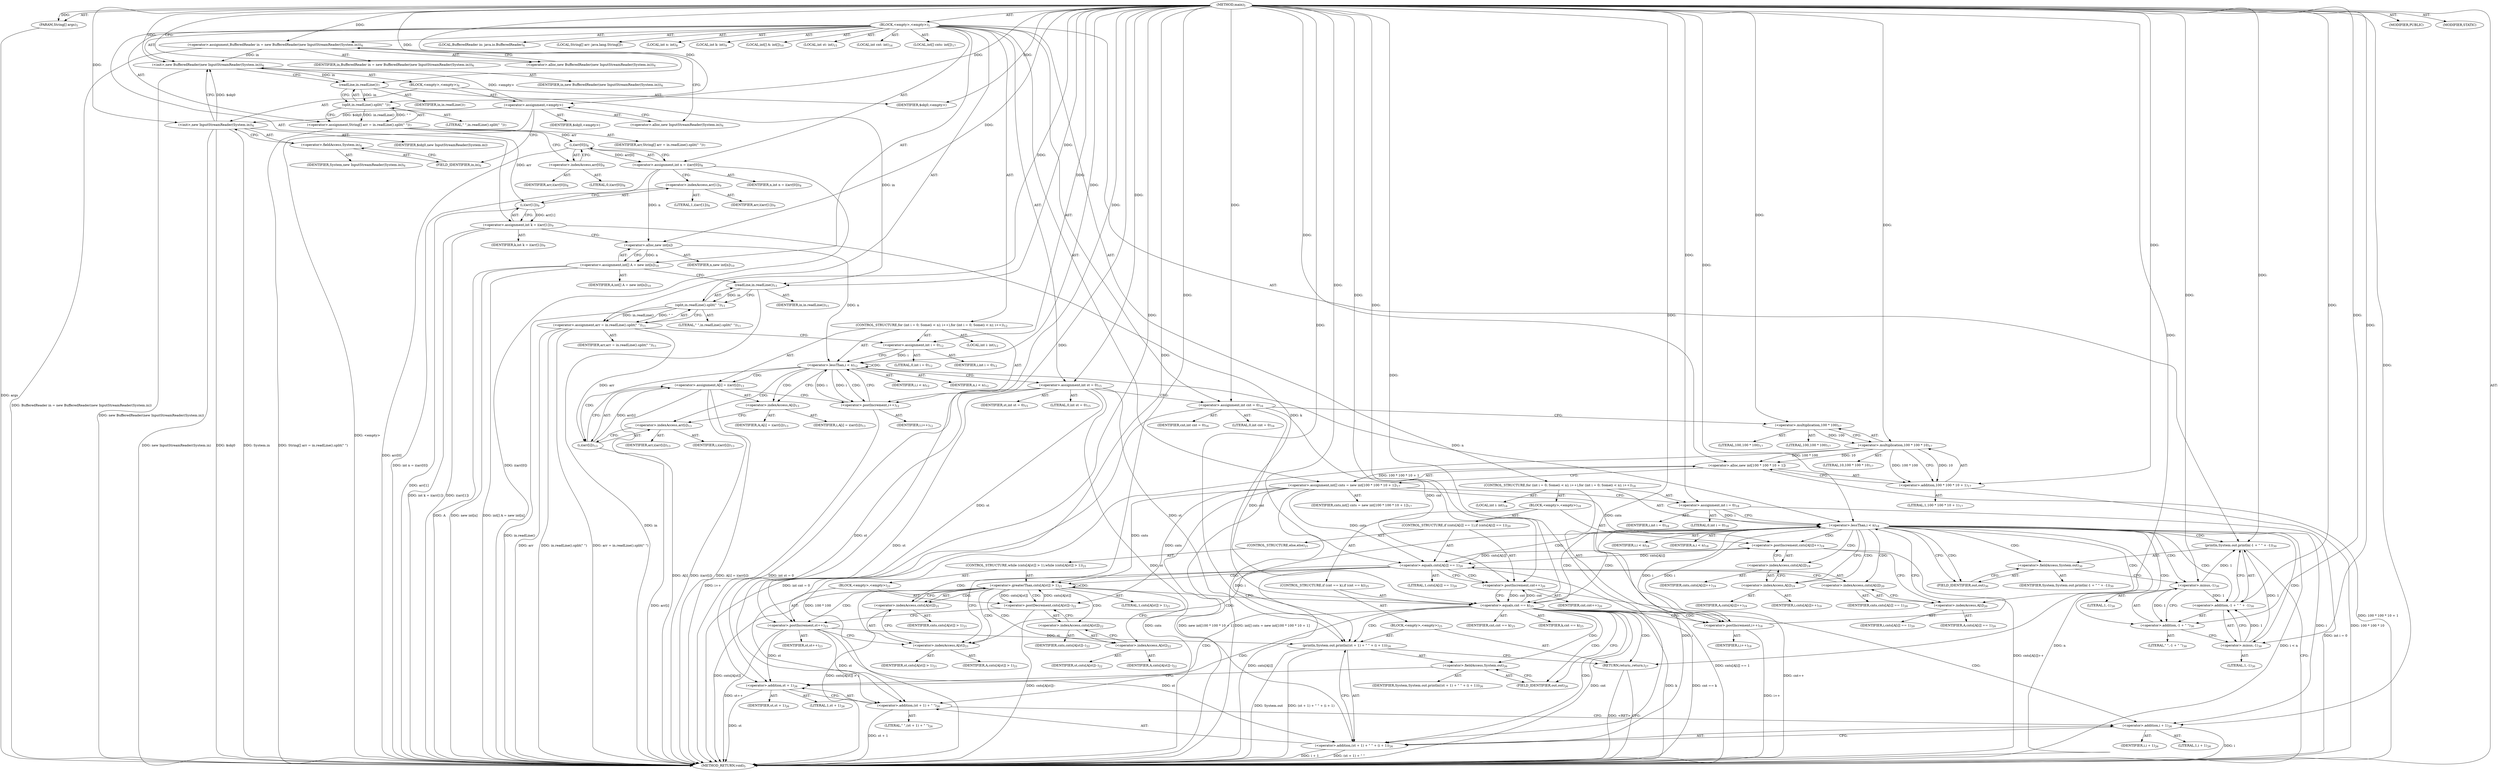 digraph "main" {  
"28" [label = <(METHOD,main)<SUB>5</SUB>> ]
"29" [label = <(PARAM,String[] args)<SUB>5</SUB>> ]
"30" [label = <(BLOCK,&lt;empty&gt;,&lt;empty&gt;)<SUB>5</SUB>> ]
"4" [label = <(LOCAL,BufferedReader in: java.io.BufferedReader)<SUB>6</SUB>> ]
"31" [label = <(&lt;operator&gt;.assignment,BufferedReader in = new BufferedReader(new InputStreamReader(System.in)))<SUB>6</SUB>> ]
"32" [label = <(IDENTIFIER,in,BufferedReader in = new BufferedReader(new InputStreamReader(System.in)))<SUB>6</SUB>> ]
"33" [label = <(&lt;operator&gt;.alloc,new BufferedReader(new InputStreamReader(System.in)))<SUB>6</SUB>> ]
"34" [label = <(&lt;init&gt;,new BufferedReader(new InputStreamReader(System.in)))<SUB>6</SUB>> ]
"3" [label = <(IDENTIFIER,in,new BufferedReader(new InputStreamReader(System.in)))<SUB>6</SUB>> ]
"35" [label = <(BLOCK,&lt;empty&gt;,&lt;empty&gt;)<SUB>6</SUB>> ]
"36" [label = <(&lt;operator&gt;.assignment,&lt;empty&gt;)> ]
"37" [label = <(IDENTIFIER,$obj0,&lt;empty&gt;)> ]
"38" [label = <(&lt;operator&gt;.alloc,new InputStreamReader(System.in))<SUB>6</SUB>> ]
"39" [label = <(&lt;init&gt;,new InputStreamReader(System.in))<SUB>6</SUB>> ]
"40" [label = <(IDENTIFIER,$obj0,new InputStreamReader(System.in))> ]
"41" [label = <(&lt;operator&gt;.fieldAccess,System.in)<SUB>6</SUB>> ]
"42" [label = <(IDENTIFIER,System,new InputStreamReader(System.in))<SUB>6</SUB>> ]
"43" [label = <(FIELD_IDENTIFIER,in,in)<SUB>6</SUB>> ]
"44" [label = <(IDENTIFIER,$obj0,&lt;empty&gt;)> ]
"45" [label = <(LOCAL,String[] arr: java.lang.String[])<SUB>7</SUB>> ]
"46" [label = <(&lt;operator&gt;.assignment,String[] arr = in.readLine().split(&quot; &quot;))<SUB>7</SUB>> ]
"47" [label = <(IDENTIFIER,arr,String[] arr = in.readLine().split(&quot; &quot;))<SUB>7</SUB>> ]
"48" [label = <(split,in.readLine().split(&quot; &quot;))<SUB>7</SUB>> ]
"49" [label = <(readLine,in.readLine())<SUB>7</SUB>> ]
"50" [label = <(IDENTIFIER,in,in.readLine())<SUB>7</SUB>> ]
"51" [label = <(LITERAL,&quot; &quot;,in.readLine().split(&quot; &quot;))<SUB>7</SUB>> ]
"52" [label = <(LOCAL,int n: int)<SUB>8</SUB>> ]
"53" [label = <(&lt;operator&gt;.assignment,int n = i(arr[0]))<SUB>8</SUB>> ]
"54" [label = <(IDENTIFIER,n,int n = i(arr[0]))<SUB>8</SUB>> ]
"55" [label = <(i,i(arr[0]))<SUB>8</SUB>> ]
"56" [label = <(&lt;operator&gt;.indexAccess,arr[0])<SUB>8</SUB>> ]
"57" [label = <(IDENTIFIER,arr,i(arr[0]))<SUB>8</SUB>> ]
"58" [label = <(LITERAL,0,i(arr[0]))<SUB>8</SUB>> ]
"59" [label = <(LOCAL,int k: int)<SUB>9</SUB>> ]
"60" [label = <(&lt;operator&gt;.assignment,int k = i(arr[1]))<SUB>9</SUB>> ]
"61" [label = <(IDENTIFIER,k,int k = i(arr[1]))<SUB>9</SUB>> ]
"62" [label = <(i,i(arr[1]))<SUB>9</SUB>> ]
"63" [label = <(&lt;operator&gt;.indexAccess,arr[1])<SUB>9</SUB>> ]
"64" [label = <(IDENTIFIER,arr,i(arr[1]))<SUB>9</SUB>> ]
"65" [label = <(LITERAL,1,i(arr[1]))<SUB>9</SUB>> ]
"66" [label = <(LOCAL,int[] A: int[])<SUB>10</SUB>> ]
"67" [label = <(&lt;operator&gt;.assignment,int[] A = new int[n])<SUB>10</SUB>> ]
"68" [label = <(IDENTIFIER,A,int[] A = new int[n])<SUB>10</SUB>> ]
"69" [label = <(&lt;operator&gt;.alloc,new int[n])> ]
"70" [label = <(IDENTIFIER,n,new int[n])<SUB>10</SUB>> ]
"71" [label = <(&lt;operator&gt;.assignment,arr = in.readLine().split(&quot; &quot;))<SUB>11</SUB>> ]
"72" [label = <(IDENTIFIER,arr,arr = in.readLine().split(&quot; &quot;))<SUB>11</SUB>> ]
"73" [label = <(split,in.readLine().split(&quot; &quot;))<SUB>11</SUB>> ]
"74" [label = <(readLine,in.readLine())<SUB>11</SUB>> ]
"75" [label = <(IDENTIFIER,in,in.readLine())<SUB>11</SUB>> ]
"76" [label = <(LITERAL,&quot; &quot;,in.readLine().split(&quot; &quot;))<SUB>11</SUB>> ]
"77" [label = <(CONTROL_STRUCTURE,for (int i = 0; Some(i &lt; n); i++),for (int i = 0; Some(i &lt; n); i++))<SUB>12</SUB>> ]
"78" [label = <(LOCAL,int i: int)<SUB>12</SUB>> ]
"79" [label = <(&lt;operator&gt;.assignment,int i = 0)<SUB>12</SUB>> ]
"80" [label = <(IDENTIFIER,i,int i = 0)<SUB>12</SUB>> ]
"81" [label = <(LITERAL,0,int i = 0)<SUB>12</SUB>> ]
"82" [label = <(&lt;operator&gt;.lessThan,i &lt; n)<SUB>12</SUB>> ]
"83" [label = <(IDENTIFIER,i,i &lt; n)<SUB>12</SUB>> ]
"84" [label = <(IDENTIFIER,n,i &lt; n)<SUB>12</SUB>> ]
"85" [label = <(&lt;operator&gt;.postIncrement,i++)<SUB>12</SUB>> ]
"86" [label = <(IDENTIFIER,i,i++)<SUB>12</SUB>> ]
"87" [label = <(&lt;operator&gt;.assignment,A[i] = i(arr[i]))<SUB>13</SUB>> ]
"88" [label = <(&lt;operator&gt;.indexAccess,A[i])<SUB>13</SUB>> ]
"89" [label = <(IDENTIFIER,A,A[i] = i(arr[i]))<SUB>13</SUB>> ]
"90" [label = <(IDENTIFIER,i,A[i] = i(arr[i]))<SUB>13</SUB>> ]
"91" [label = <(i,i(arr[i]))<SUB>13</SUB>> ]
"92" [label = <(&lt;operator&gt;.indexAccess,arr[i])<SUB>13</SUB>> ]
"93" [label = <(IDENTIFIER,arr,i(arr[i]))<SUB>13</SUB>> ]
"94" [label = <(IDENTIFIER,i,i(arr[i]))<SUB>13</SUB>> ]
"95" [label = <(LOCAL,int st: int)<SUB>15</SUB>> ]
"96" [label = <(&lt;operator&gt;.assignment,int st = 0)<SUB>15</SUB>> ]
"97" [label = <(IDENTIFIER,st,int st = 0)<SUB>15</SUB>> ]
"98" [label = <(LITERAL,0,int st = 0)<SUB>15</SUB>> ]
"99" [label = <(LOCAL,int cnt: int)<SUB>16</SUB>> ]
"100" [label = <(&lt;operator&gt;.assignment,int cnt = 0)<SUB>16</SUB>> ]
"101" [label = <(IDENTIFIER,cnt,int cnt = 0)<SUB>16</SUB>> ]
"102" [label = <(LITERAL,0,int cnt = 0)<SUB>16</SUB>> ]
"103" [label = <(LOCAL,int[] cnts: int[])<SUB>17</SUB>> ]
"104" [label = <(&lt;operator&gt;.assignment,int[] cnts = new int[100 * 100 * 10 + 1])<SUB>17</SUB>> ]
"105" [label = <(IDENTIFIER,cnts,int[] cnts = new int[100 * 100 * 10 + 1])<SUB>17</SUB>> ]
"106" [label = <(&lt;operator&gt;.alloc,new int[100 * 100 * 10 + 1])> ]
"107" [label = <(&lt;operator&gt;.addition,100 * 100 * 10 + 1)<SUB>17</SUB>> ]
"108" [label = <(&lt;operator&gt;.multiplication,100 * 100 * 10)<SUB>17</SUB>> ]
"109" [label = <(&lt;operator&gt;.multiplication,100 * 100)<SUB>17</SUB>> ]
"110" [label = <(LITERAL,100,100 * 100)<SUB>17</SUB>> ]
"111" [label = <(LITERAL,100,100 * 100)<SUB>17</SUB>> ]
"112" [label = <(LITERAL,10,100 * 100 * 10)<SUB>17</SUB>> ]
"113" [label = <(LITERAL,1,100 * 100 * 10 + 1)<SUB>17</SUB>> ]
"114" [label = <(CONTROL_STRUCTURE,for (int i = 0; Some(i &lt; n); i++),for (int i = 0; Some(i &lt; n); i++))<SUB>18</SUB>> ]
"115" [label = <(LOCAL,int i: int)<SUB>18</SUB>> ]
"116" [label = <(&lt;operator&gt;.assignment,int i = 0)<SUB>18</SUB>> ]
"117" [label = <(IDENTIFIER,i,int i = 0)<SUB>18</SUB>> ]
"118" [label = <(LITERAL,0,int i = 0)<SUB>18</SUB>> ]
"119" [label = <(&lt;operator&gt;.lessThan,i &lt; n)<SUB>18</SUB>> ]
"120" [label = <(IDENTIFIER,i,i &lt; n)<SUB>18</SUB>> ]
"121" [label = <(IDENTIFIER,n,i &lt; n)<SUB>18</SUB>> ]
"122" [label = <(&lt;operator&gt;.postIncrement,i++)<SUB>18</SUB>> ]
"123" [label = <(IDENTIFIER,i,i++)<SUB>18</SUB>> ]
"124" [label = <(BLOCK,&lt;empty&gt;,&lt;empty&gt;)<SUB>18</SUB>> ]
"125" [label = <(&lt;operator&gt;.postIncrement,cnts[A[i]]++)<SUB>19</SUB>> ]
"126" [label = <(&lt;operator&gt;.indexAccess,cnts[A[i]])<SUB>19</SUB>> ]
"127" [label = <(IDENTIFIER,cnts,cnts[A[i]]++)<SUB>19</SUB>> ]
"128" [label = <(&lt;operator&gt;.indexAccess,A[i])<SUB>19</SUB>> ]
"129" [label = <(IDENTIFIER,A,cnts[A[i]]++)<SUB>19</SUB>> ]
"130" [label = <(IDENTIFIER,i,cnts[A[i]]++)<SUB>19</SUB>> ]
"131" [label = <(CONTROL_STRUCTURE,if (cnts[A[i]] == 1),if (cnts[A[i]] == 1))<SUB>20</SUB>> ]
"132" [label = <(&lt;operator&gt;.equals,cnts[A[i]] == 1)<SUB>20</SUB>> ]
"133" [label = <(&lt;operator&gt;.indexAccess,cnts[A[i]])<SUB>20</SUB>> ]
"134" [label = <(IDENTIFIER,cnts,cnts[A[i]] == 1)<SUB>20</SUB>> ]
"135" [label = <(&lt;operator&gt;.indexAccess,A[i])<SUB>20</SUB>> ]
"136" [label = <(IDENTIFIER,A,cnts[A[i]] == 1)<SUB>20</SUB>> ]
"137" [label = <(IDENTIFIER,i,cnts[A[i]] == 1)<SUB>20</SUB>> ]
"138" [label = <(LITERAL,1,cnts[A[i]] == 1)<SUB>20</SUB>> ]
"139" [label = <(&lt;operator&gt;.postIncrement,cnt++)<SUB>20</SUB>> ]
"140" [label = <(IDENTIFIER,cnt,cnt++)<SUB>20</SUB>> ]
"141" [label = <(CONTROL_STRUCTURE,else,else)<SUB>21</SUB>> ]
"142" [label = <(CONTROL_STRUCTURE,while (cnts[A[st]] &gt; 1),while (cnts[A[st]] &gt; 1))<SUB>21</SUB>> ]
"143" [label = <(&lt;operator&gt;.greaterThan,cnts[A[st]] &gt; 1)<SUB>21</SUB>> ]
"144" [label = <(&lt;operator&gt;.indexAccess,cnts[A[st]])<SUB>21</SUB>> ]
"145" [label = <(IDENTIFIER,cnts,cnts[A[st]] &gt; 1)<SUB>21</SUB>> ]
"146" [label = <(&lt;operator&gt;.indexAccess,A[st])<SUB>21</SUB>> ]
"147" [label = <(IDENTIFIER,A,cnts[A[st]] &gt; 1)<SUB>21</SUB>> ]
"148" [label = <(IDENTIFIER,st,cnts[A[st]] &gt; 1)<SUB>21</SUB>> ]
"149" [label = <(LITERAL,1,cnts[A[st]] &gt; 1)<SUB>21</SUB>> ]
"150" [label = <(BLOCK,&lt;empty&gt;,&lt;empty&gt;)<SUB>21</SUB>> ]
"151" [label = <(&lt;operator&gt;.postDecrement,cnts[A[st]]--)<SUB>22</SUB>> ]
"152" [label = <(&lt;operator&gt;.indexAccess,cnts[A[st]])<SUB>22</SUB>> ]
"153" [label = <(IDENTIFIER,cnts,cnts[A[st]]--)<SUB>22</SUB>> ]
"154" [label = <(&lt;operator&gt;.indexAccess,A[st])<SUB>22</SUB>> ]
"155" [label = <(IDENTIFIER,A,cnts[A[st]]--)<SUB>22</SUB>> ]
"156" [label = <(IDENTIFIER,st,cnts[A[st]]--)<SUB>22</SUB>> ]
"157" [label = <(&lt;operator&gt;.postIncrement,st++)<SUB>23</SUB>> ]
"158" [label = <(IDENTIFIER,st,st++)<SUB>23</SUB>> ]
"159" [label = <(CONTROL_STRUCTURE,if (cnt == k),if (cnt == k))<SUB>25</SUB>> ]
"160" [label = <(&lt;operator&gt;.equals,cnt == k)<SUB>25</SUB>> ]
"161" [label = <(IDENTIFIER,cnt,cnt == k)<SUB>25</SUB>> ]
"162" [label = <(IDENTIFIER,k,cnt == k)<SUB>25</SUB>> ]
"163" [label = <(BLOCK,&lt;empty&gt;,&lt;empty&gt;)<SUB>25</SUB>> ]
"164" [label = <(println,System.out.println((st + 1) + &quot; &quot; + (i + 1)))<SUB>26</SUB>> ]
"165" [label = <(&lt;operator&gt;.fieldAccess,System.out)<SUB>26</SUB>> ]
"166" [label = <(IDENTIFIER,System,System.out.println((st + 1) + &quot; &quot; + (i + 1)))<SUB>26</SUB>> ]
"167" [label = <(FIELD_IDENTIFIER,out,out)<SUB>26</SUB>> ]
"168" [label = <(&lt;operator&gt;.addition,(st + 1) + &quot; &quot; + (i + 1))<SUB>26</SUB>> ]
"169" [label = <(&lt;operator&gt;.addition,(st + 1) + &quot; &quot;)<SUB>26</SUB>> ]
"170" [label = <(&lt;operator&gt;.addition,st + 1)<SUB>26</SUB>> ]
"171" [label = <(IDENTIFIER,st,st + 1)<SUB>26</SUB>> ]
"172" [label = <(LITERAL,1,st + 1)<SUB>26</SUB>> ]
"173" [label = <(LITERAL,&quot; &quot;,(st + 1) + &quot; &quot;)<SUB>26</SUB>> ]
"174" [label = <(&lt;operator&gt;.addition,i + 1)<SUB>26</SUB>> ]
"175" [label = <(IDENTIFIER,i,i + 1)<SUB>26</SUB>> ]
"176" [label = <(LITERAL,1,i + 1)<SUB>26</SUB>> ]
"177" [label = <(RETURN,return;,return;)<SUB>27</SUB>> ]
"178" [label = <(println,System.out.println(-1 + &quot; &quot; + -1))<SUB>30</SUB>> ]
"179" [label = <(&lt;operator&gt;.fieldAccess,System.out)<SUB>30</SUB>> ]
"180" [label = <(IDENTIFIER,System,System.out.println(-1 + &quot; &quot; + -1))<SUB>30</SUB>> ]
"181" [label = <(FIELD_IDENTIFIER,out,out)<SUB>30</SUB>> ]
"182" [label = <(&lt;operator&gt;.addition,-1 + &quot; &quot; + -1)<SUB>30</SUB>> ]
"183" [label = <(&lt;operator&gt;.addition,-1 + &quot; &quot;)<SUB>30</SUB>> ]
"184" [label = <(&lt;operator&gt;.minus,-1)<SUB>30</SUB>> ]
"185" [label = <(LITERAL,1,-1)<SUB>30</SUB>> ]
"186" [label = <(LITERAL,&quot; &quot;,-1 + &quot; &quot;)<SUB>30</SUB>> ]
"187" [label = <(&lt;operator&gt;.minus,-1)<SUB>30</SUB>> ]
"188" [label = <(LITERAL,1,-1)<SUB>30</SUB>> ]
"189" [label = <(MODIFIER,PUBLIC)> ]
"190" [label = <(MODIFIER,STATIC)> ]
"191" [label = <(METHOD_RETURN,void)<SUB>5</SUB>> ]
  "28" -> "29"  [ label = "AST: "] 
  "28" -> "30"  [ label = "AST: "] 
  "28" -> "189"  [ label = "AST: "] 
  "28" -> "190"  [ label = "AST: "] 
  "28" -> "191"  [ label = "AST: "] 
  "30" -> "4"  [ label = "AST: "] 
  "30" -> "31"  [ label = "AST: "] 
  "30" -> "34"  [ label = "AST: "] 
  "30" -> "45"  [ label = "AST: "] 
  "30" -> "46"  [ label = "AST: "] 
  "30" -> "52"  [ label = "AST: "] 
  "30" -> "53"  [ label = "AST: "] 
  "30" -> "59"  [ label = "AST: "] 
  "30" -> "60"  [ label = "AST: "] 
  "30" -> "66"  [ label = "AST: "] 
  "30" -> "67"  [ label = "AST: "] 
  "30" -> "71"  [ label = "AST: "] 
  "30" -> "77"  [ label = "AST: "] 
  "30" -> "95"  [ label = "AST: "] 
  "30" -> "96"  [ label = "AST: "] 
  "30" -> "99"  [ label = "AST: "] 
  "30" -> "100"  [ label = "AST: "] 
  "30" -> "103"  [ label = "AST: "] 
  "30" -> "104"  [ label = "AST: "] 
  "30" -> "114"  [ label = "AST: "] 
  "30" -> "178"  [ label = "AST: "] 
  "31" -> "32"  [ label = "AST: "] 
  "31" -> "33"  [ label = "AST: "] 
  "34" -> "3"  [ label = "AST: "] 
  "34" -> "35"  [ label = "AST: "] 
  "35" -> "36"  [ label = "AST: "] 
  "35" -> "39"  [ label = "AST: "] 
  "35" -> "44"  [ label = "AST: "] 
  "36" -> "37"  [ label = "AST: "] 
  "36" -> "38"  [ label = "AST: "] 
  "39" -> "40"  [ label = "AST: "] 
  "39" -> "41"  [ label = "AST: "] 
  "41" -> "42"  [ label = "AST: "] 
  "41" -> "43"  [ label = "AST: "] 
  "46" -> "47"  [ label = "AST: "] 
  "46" -> "48"  [ label = "AST: "] 
  "48" -> "49"  [ label = "AST: "] 
  "48" -> "51"  [ label = "AST: "] 
  "49" -> "50"  [ label = "AST: "] 
  "53" -> "54"  [ label = "AST: "] 
  "53" -> "55"  [ label = "AST: "] 
  "55" -> "56"  [ label = "AST: "] 
  "56" -> "57"  [ label = "AST: "] 
  "56" -> "58"  [ label = "AST: "] 
  "60" -> "61"  [ label = "AST: "] 
  "60" -> "62"  [ label = "AST: "] 
  "62" -> "63"  [ label = "AST: "] 
  "63" -> "64"  [ label = "AST: "] 
  "63" -> "65"  [ label = "AST: "] 
  "67" -> "68"  [ label = "AST: "] 
  "67" -> "69"  [ label = "AST: "] 
  "69" -> "70"  [ label = "AST: "] 
  "71" -> "72"  [ label = "AST: "] 
  "71" -> "73"  [ label = "AST: "] 
  "73" -> "74"  [ label = "AST: "] 
  "73" -> "76"  [ label = "AST: "] 
  "74" -> "75"  [ label = "AST: "] 
  "77" -> "78"  [ label = "AST: "] 
  "77" -> "79"  [ label = "AST: "] 
  "77" -> "82"  [ label = "AST: "] 
  "77" -> "85"  [ label = "AST: "] 
  "77" -> "87"  [ label = "AST: "] 
  "79" -> "80"  [ label = "AST: "] 
  "79" -> "81"  [ label = "AST: "] 
  "82" -> "83"  [ label = "AST: "] 
  "82" -> "84"  [ label = "AST: "] 
  "85" -> "86"  [ label = "AST: "] 
  "87" -> "88"  [ label = "AST: "] 
  "87" -> "91"  [ label = "AST: "] 
  "88" -> "89"  [ label = "AST: "] 
  "88" -> "90"  [ label = "AST: "] 
  "91" -> "92"  [ label = "AST: "] 
  "92" -> "93"  [ label = "AST: "] 
  "92" -> "94"  [ label = "AST: "] 
  "96" -> "97"  [ label = "AST: "] 
  "96" -> "98"  [ label = "AST: "] 
  "100" -> "101"  [ label = "AST: "] 
  "100" -> "102"  [ label = "AST: "] 
  "104" -> "105"  [ label = "AST: "] 
  "104" -> "106"  [ label = "AST: "] 
  "106" -> "107"  [ label = "AST: "] 
  "107" -> "108"  [ label = "AST: "] 
  "107" -> "113"  [ label = "AST: "] 
  "108" -> "109"  [ label = "AST: "] 
  "108" -> "112"  [ label = "AST: "] 
  "109" -> "110"  [ label = "AST: "] 
  "109" -> "111"  [ label = "AST: "] 
  "114" -> "115"  [ label = "AST: "] 
  "114" -> "116"  [ label = "AST: "] 
  "114" -> "119"  [ label = "AST: "] 
  "114" -> "122"  [ label = "AST: "] 
  "114" -> "124"  [ label = "AST: "] 
  "116" -> "117"  [ label = "AST: "] 
  "116" -> "118"  [ label = "AST: "] 
  "119" -> "120"  [ label = "AST: "] 
  "119" -> "121"  [ label = "AST: "] 
  "122" -> "123"  [ label = "AST: "] 
  "124" -> "125"  [ label = "AST: "] 
  "124" -> "131"  [ label = "AST: "] 
  "124" -> "159"  [ label = "AST: "] 
  "125" -> "126"  [ label = "AST: "] 
  "126" -> "127"  [ label = "AST: "] 
  "126" -> "128"  [ label = "AST: "] 
  "128" -> "129"  [ label = "AST: "] 
  "128" -> "130"  [ label = "AST: "] 
  "131" -> "132"  [ label = "AST: "] 
  "131" -> "139"  [ label = "AST: "] 
  "131" -> "141"  [ label = "AST: "] 
  "132" -> "133"  [ label = "AST: "] 
  "132" -> "138"  [ label = "AST: "] 
  "133" -> "134"  [ label = "AST: "] 
  "133" -> "135"  [ label = "AST: "] 
  "135" -> "136"  [ label = "AST: "] 
  "135" -> "137"  [ label = "AST: "] 
  "139" -> "140"  [ label = "AST: "] 
  "141" -> "142"  [ label = "AST: "] 
  "142" -> "143"  [ label = "AST: "] 
  "142" -> "150"  [ label = "AST: "] 
  "143" -> "144"  [ label = "AST: "] 
  "143" -> "149"  [ label = "AST: "] 
  "144" -> "145"  [ label = "AST: "] 
  "144" -> "146"  [ label = "AST: "] 
  "146" -> "147"  [ label = "AST: "] 
  "146" -> "148"  [ label = "AST: "] 
  "150" -> "151"  [ label = "AST: "] 
  "150" -> "157"  [ label = "AST: "] 
  "151" -> "152"  [ label = "AST: "] 
  "152" -> "153"  [ label = "AST: "] 
  "152" -> "154"  [ label = "AST: "] 
  "154" -> "155"  [ label = "AST: "] 
  "154" -> "156"  [ label = "AST: "] 
  "157" -> "158"  [ label = "AST: "] 
  "159" -> "160"  [ label = "AST: "] 
  "159" -> "163"  [ label = "AST: "] 
  "160" -> "161"  [ label = "AST: "] 
  "160" -> "162"  [ label = "AST: "] 
  "163" -> "164"  [ label = "AST: "] 
  "163" -> "177"  [ label = "AST: "] 
  "164" -> "165"  [ label = "AST: "] 
  "164" -> "168"  [ label = "AST: "] 
  "165" -> "166"  [ label = "AST: "] 
  "165" -> "167"  [ label = "AST: "] 
  "168" -> "169"  [ label = "AST: "] 
  "168" -> "174"  [ label = "AST: "] 
  "169" -> "170"  [ label = "AST: "] 
  "169" -> "173"  [ label = "AST: "] 
  "170" -> "171"  [ label = "AST: "] 
  "170" -> "172"  [ label = "AST: "] 
  "174" -> "175"  [ label = "AST: "] 
  "174" -> "176"  [ label = "AST: "] 
  "178" -> "179"  [ label = "AST: "] 
  "178" -> "182"  [ label = "AST: "] 
  "179" -> "180"  [ label = "AST: "] 
  "179" -> "181"  [ label = "AST: "] 
  "182" -> "183"  [ label = "AST: "] 
  "182" -> "187"  [ label = "AST: "] 
  "183" -> "184"  [ label = "AST: "] 
  "183" -> "186"  [ label = "AST: "] 
  "184" -> "185"  [ label = "AST: "] 
  "187" -> "188"  [ label = "AST: "] 
  "31" -> "38"  [ label = "CFG: "] 
  "34" -> "49"  [ label = "CFG: "] 
  "46" -> "56"  [ label = "CFG: "] 
  "53" -> "63"  [ label = "CFG: "] 
  "60" -> "69"  [ label = "CFG: "] 
  "67" -> "74"  [ label = "CFG: "] 
  "71" -> "79"  [ label = "CFG: "] 
  "96" -> "100"  [ label = "CFG: "] 
  "100" -> "109"  [ label = "CFG: "] 
  "104" -> "116"  [ label = "CFG: "] 
  "178" -> "191"  [ label = "CFG: "] 
  "33" -> "31"  [ label = "CFG: "] 
  "48" -> "46"  [ label = "CFG: "] 
  "55" -> "53"  [ label = "CFG: "] 
  "62" -> "60"  [ label = "CFG: "] 
  "69" -> "67"  [ label = "CFG: "] 
  "73" -> "71"  [ label = "CFG: "] 
  "79" -> "82"  [ label = "CFG: "] 
  "82" -> "88"  [ label = "CFG: "] 
  "82" -> "96"  [ label = "CFG: "] 
  "85" -> "82"  [ label = "CFG: "] 
  "87" -> "85"  [ label = "CFG: "] 
  "106" -> "104"  [ label = "CFG: "] 
  "116" -> "119"  [ label = "CFG: "] 
  "119" -> "128"  [ label = "CFG: "] 
  "119" -> "181"  [ label = "CFG: "] 
  "122" -> "119"  [ label = "CFG: "] 
  "179" -> "184"  [ label = "CFG: "] 
  "182" -> "178"  [ label = "CFG: "] 
  "36" -> "43"  [ label = "CFG: "] 
  "39" -> "34"  [ label = "CFG: "] 
  "49" -> "48"  [ label = "CFG: "] 
  "56" -> "55"  [ label = "CFG: "] 
  "63" -> "62"  [ label = "CFG: "] 
  "74" -> "73"  [ label = "CFG: "] 
  "88" -> "92"  [ label = "CFG: "] 
  "91" -> "87"  [ label = "CFG: "] 
  "107" -> "106"  [ label = "CFG: "] 
  "125" -> "135"  [ label = "CFG: "] 
  "181" -> "179"  [ label = "CFG: "] 
  "183" -> "187"  [ label = "CFG: "] 
  "187" -> "182"  [ label = "CFG: "] 
  "38" -> "36"  [ label = "CFG: "] 
  "41" -> "39"  [ label = "CFG: "] 
  "92" -> "91"  [ label = "CFG: "] 
  "108" -> "107"  [ label = "CFG: "] 
  "126" -> "125"  [ label = "CFG: "] 
  "132" -> "139"  [ label = "CFG: "] 
  "132" -> "146"  [ label = "CFG: "] 
  "139" -> "160"  [ label = "CFG: "] 
  "160" -> "167"  [ label = "CFG: "] 
  "160" -> "122"  [ label = "CFG: "] 
  "184" -> "183"  [ label = "CFG: "] 
  "43" -> "41"  [ label = "CFG: "] 
  "109" -> "108"  [ label = "CFG: "] 
  "128" -> "126"  [ label = "CFG: "] 
  "133" -> "132"  [ label = "CFG: "] 
  "164" -> "177"  [ label = "CFG: "] 
  "177" -> "191"  [ label = "CFG: "] 
  "135" -> "133"  [ label = "CFG: "] 
  "143" -> "154"  [ label = "CFG: "] 
  "143" -> "160"  [ label = "CFG: "] 
  "165" -> "170"  [ label = "CFG: "] 
  "168" -> "164"  [ label = "CFG: "] 
  "144" -> "143"  [ label = "CFG: "] 
  "151" -> "157"  [ label = "CFG: "] 
  "157" -> "146"  [ label = "CFG: "] 
  "167" -> "165"  [ label = "CFG: "] 
  "169" -> "174"  [ label = "CFG: "] 
  "174" -> "168"  [ label = "CFG: "] 
  "146" -> "144"  [ label = "CFG: "] 
  "152" -> "151"  [ label = "CFG: "] 
  "170" -> "169"  [ label = "CFG: "] 
  "154" -> "152"  [ label = "CFG: "] 
  "28" -> "33"  [ label = "CFG: "] 
  "177" -> "191"  [ label = "DDG: &lt;RET&gt;"] 
  "29" -> "191"  [ label = "DDG: args"] 
  "31" -> "191"  [ label = "DDG: BufferedReader in = new BufferedReader(new InputStreamReader(System.in))"] 
  "36" -> "191"  [ label = "DDG: &lt;empty&gt;"] 
  "39" -> "191"  [ label = "DDG: $obj0"] 
  "39" -> "191"  [ label = "DDG: System.in"] 
  "39" -> "191"  [ label = "DDG: new InputStreamReader(System.in)"] 
  "34" -> "191"  [ label = "DDG: new BufferedReader(new InputStreamReader(System.in))"] 
  "46" -> "191"  [ label = "DDG: String[] arr = in.readLine().split(&quot; &quot;)"] 
  "55" -> "191"  [ label = "DDG: arr[0]"] 
  "53" -> "191"  [ label = "DDG: i(arr[0])"] 
  "53" -> "191"  [ label = "DDG: int n = i(arr[0])"] 
  "62" -> "191"  [ label = "DDG: arr[1]"] 
  "60" -> "191"  [ label = "DDG: i(arr[1])"] 
  "60" -> "191"  [ label = "DDG: int k = i(arr[1])"] 
  "67" -> "191"  [ label = "DDG: A"] 
  "67" -> "191"  [ label = "DDG: new int[n]"] 
  "67" -> "191"  [ label = "DDG: int[] A = new int[n]"] 
  "71" -> "191"  [ label = "DDG: arr"] 
  "74" -> "191"  [ label = "DDG: in"] 
  "73" -> "191"  [ label = "DDG: in.readLine()"] 
  "71" -> "191"  [ label = "DDG: in.readLine().split(&quot; &quot;)"] 
  "71" -> "191"  [ label = "DDG: arr = in.readLine().split(&quot; &quot;)"] 
  "96" -> "191"  [ label = "DDG: int st = 0"] 
  "100" -> "191"  [ label = "DDG: int cnt = 0"] 
  "104" -> "191"  [ label = "DDG: cnts"] 
  "108" -> "191"  [ label = "DDG: 100 * 100"] 
  "107" -> "191"  [ label = "DDG: 100 * 100 * 10"] 
  "106" -> "191"  [ label = "DDG: 100 * 100 * 10 + 1"] 
  "104" -> "191"  [ label = "DDG: new int[100 * 100 * 10 + 1]"] 
  "104" -> "191"  [ label = "DDG: int[] cnts = new int[100 * 100 * 10 + 1]"] 
  "116" -> "191"  [ label = "DDG: int i = 0"] 
  "119" -> "191"  [ label = "DDG: n"] 
  "119" -> "191"  [ label = "DDG: i &lt; n"] 
  "125" -> "191"  [ label = "DDG: cnts[A[i]]++"] 
  "132" -> "191"  [ label = "DDG: cnts[A[i]]"] 
  "132" -> "191"  [ label = "DDG: cnts[A[i]] == 1"] 
  "143" -> "191"  [ label = "DDG: cnts[A[st]]"] 
  "143" -> "191"  [ label = "DDG: cnts[A[st]] &gt; 1"] 
  "151" -> "191"  [ label = "DDG: cnts[A[st]]--"] 
  "157" -> "191"  [ label = "DDG: st++"] 
  "139" -> "191"  [ label = "DDG: cnt++"] 
  "160" -> "191"  [ label = "DDG: cnt"] 
  "160" -> "191"  [ label = "DDG: k"] 
  "160" -> "191"  [ label = "DDG: cnt == k"] 
  "122" -> "191"  [ label = "DDG: i++"] 
  "164" -> "191"  [ label = "DDG: System.out"] 
  "170" -> "191"  [ label = "DDG: st"] 
  "169" -> "191"  [ label = "DDG: st + 1"] 
  "168" -> "191"  [ label = "DDG: (st + 1) + &quot; &quot;"] 
  "174" -> "191"  [ label = "DDG: i"] 
  "168" -> "191"  [ label = "DDG: i + 1"] 
  "164" -> "191"  [ label = "DDG: (st + 1) + &quot; &quot; + (i + 1)"] 
  "87" -> "191"  [ label = "DDG: A[i]"] 
  "91" -> "191"  [ label = "DDG: arr[i]"] 
  "87" -> "191"  [ label = "DDG: i(arr[i])"] 
  "87" -> "191"  [ label = "DDG: A[i] = i(arr[i])"] 
  "85" -> "191"  [ label = "DDG: i++"] 
  "28" -> "29"  [ label = "DDG: "] 
  "28" -> "31"  [ label = "DDG: "] 
  "48" -> "46"  [ label = "DDG: in.readLine()"] 
  "48" -> "46"  [ label = "DDG: &quot; &quot;"] 
  "55" -> "53"  [ label = "DDG: arr[0]"] 
  "62" -> "60"  [ label = "DDG: arr[1]"] 
  "69" -> "67"  [ label = "DDG: n"] 
  "73" -> "71"  [ label = "DDG: in.readLine()"] 
  "73" -> "71"  [ label = "DDG: &quot; &quot;"] 
  "28" -> "96"  [ label = "DDG: "] 
  "28" -> "100"  [ label = "DDG: "] 
  "106" -> "104"  [ label = "DDG: 100 * 100 * 10 + 1"] 
  "31" -> "34"  [ label = "DDG: in"] 
  "28" -> "34"  [ label = "DDG: "] 
  "36" -> "34"  [ label = "DDG: &lt;empty&gt;"] 
  "39" -> "34"  [ label = "DDG: $obj0"] 
  "28" -> "79"  [ label = "DDG: "] 
  "91" -> "87"  [ label = "DDG: arr[i]"] 
  "28" -> "116"  [ label = "DDG: "] 
  "184" -> "178"  [ label = "DDG: 1"] 
  "28" -> "178"  [ label = "DDG: "] 
  "187" -> "178"  [ label = "DDG: 1"] 
  "28" -> "36"  [ label = "DDG: "] 
  "28" -> "44"  [ label = "DDG: "] 
  "49" -> "48"  [ label = "DDG: in"] 
  "28" -> "48"  [ label = "DDG: "] 
  "46" -> "55"  [ label = "DDG: arr"] 
  "46" -> "62"  [ label = "DDG: arr"] 
  "53" -> "69"  [ label = "DDG: n"] 
  "28" -> "69"  [ label = "DDG: "] 
  "74" -> "73"  [ label = "DDG: in"] 
  "28" -> "73"  [ label = "DDG: "] 
  "79" -> "82"  [ label = "DDG: i"] 
  "85" -> "82"  [ label = "DDG: i"] 
  "28" -> "82"  [ label = "DDG: "] 
  "69" -> "82"  [ label = "DDG: n"] 
  "82" -> "85"  [ label = "DDG: i"] 
  "28" -> "85"  [ label = "DDG: "] 
  "108" -> "106"  [ label = "DDG: 100 * 100"] 
  "108" -> "106"  [ label = "DDG: 10"] 
  "28" -> "106"  [ label = "DDG: "] 
  "116" -> "119"  [ label = "DDG: i"] 
  "122" -> "119"  [ label = "DDG: i"] 
  "28" -> "119"  [ label = "DDG: "] 
  "82" -> "119"  [ label = "DDG: n"] 
  "119" -> "122"  [ label = "DDG: i"] 
  "28" -> "122"  [ label = "DDG: "] 
  "184" -> "182"  [ label = "DDG: 1"] 
  "28" -> "182"  [ label = "DDG: "] 
  "187" -> "182"  [ label = "DDG: 1"] 
  "36" -> "39"  [ label = "DDG: $obj0"] 
  "28" -> "39"  [ label = "DDG: "] 
  "34" -> "49"  [ label = "DDG: in"] 
  "28" -> "49"  [ label = "DDG: "] 
  "49" -> "74"  [ label = "DDG: in"] 
  "28" -> "74"  [ label = "DDG: "] 
  "71" -> "91"  [ label = "DDG: arr"] 
  "108" -> "107"  [ label = "DDG: 100 * 100"] 
  "108" -> "107"  [ label = "DDG: 10"] 
  "28" -> "107"  [ label = "DDG: "] 
  "104" -> "125"  [ label = "DDG: cnts"] 
  "132" -> "125"  [ label = "DDG: cnts[A[i]]"] 
  "184" -> "183"  [ label = "DDG: 1"] 
  "28" -> "183"  [ label = "DDG: "] 
  "28" -> "187"  [ label = "DDG: "] 
  "109" -> "108"  [ label = "DDG: 100"] 
  "28" -> "108"  [ label = "DDG: "] 
  "104" -> "132"  [ label = "DDG: cnts"] 
  "125" -> "132"  [ label = "DDG: cnts[A[i]]"] 
  "28" -> "132"  [ label = "DDG: "] 
  "100" -> "139"  [ label = "DDG: cnt"] 
  "160" -> "139"  [ label = "DDG: cnt"] 
  "28" -> "139"  [ label = "DDG: "] 
  "100" -> "160"  [ label = "DDG: cnt"] 
  "139" -> "160"  [ label = "DDG: cnt"] 
  "28" -> "160"  [ label = "DDG: "] 
  "60" -> "160"  [ label = "DDG: k"] 
  "28" -> "177"  [ label = "DDG: "] 
  "28" -> "184"  [ label = "DDG: "] 
  "28" -> "109"  [ label = "DDG: "] 
  "96" -> "164"  [ label = "DDG: st"] 
  "157" -> "164"  [ label = "DDG: st"] 
  "28" -> "164"  [ label = "DDG: "] 
  "119" -> "164"  [ label = "DDG: i"] 
  "104" -> "143"  [ label = "DDG: cnts"] 
  "151" -> "143"  [ label = "DDG: cnts[A[st]]"] 
  "28" -> "143"  [ label = "DDG: "] 
  "96" -> "168"  [ label = "DDG: st"] 
  "157" -> "168"  [ label = "DDG: st"] 
  "28" -> "168"  [ label = "DDG: "] 
  "119" -> "168"  [ label = "DDG: i"] 
  "104" -> "151"  [ label = "DDG: cnts"] 
  "143" -> "151"  [ label = "DDG: cnts[A[st]]"] 
  "96" -> "157"  [ label = "DDG: st"] 
  "28" -> "157"  [ label = "DDG: "] 
  "96" -> "169"  [ label = "DDG: st"] 
  "157" -> "169"  [ label = "DDG: st"] 
  "28" -> "169"  [ label = "DDG: "] 
  "119" -> "174"  [ label = "DDG: i"] 
  "28" -> "174"  [ label = "DDG: "] 
  "96" -> "170"  [ label = "DDG: st"] 
  "157" -> "170"  [ label = "DDG: st"] 
  "28" -> "170"  [ label = "DDG: "] 
  "82" -> "85"  [ label = "CDG: "] 
  "82" -> "92"  [ label = "CDG: "] 
  "82" -> "87"  [ label = "CDG: "] 
  "82" -> "91"  [ label = "CDG: "] 
  "82" -> "82"  [ label = "CDG: "] 
  "82" -> "88"  [ label = "CDG: "] 
  "119" -> "160"  [ label = "CDG: "] 
  "119" -> "183"  [ label = "CDG: "] 
  "119" -> "128"  [ label = "CDG: "] 
  "119" -> "179"  [ label = "CDG: "] 
  "119" -> "178"  [ label = "CDG: "] 
  "119" -> "132"  [ label = "CDG: "] 
  "119" -> "181"  [ label = "CDG: "] 
  "119" -> "187"  [ label = "CDG: "] 
  "119" -> "184"  [ label = "CDG: "] 
  "119" -> "126"  [ label = "CDG: "] 
  "119" -> "182"  [ label = "CDG: "] 
  "119" -> "135"  [ label = "CDG: "] 
  "119" -> "125"  [ label = "CDG: "] 
  "119" -> "133"  [ label = "CDG: "] 
  "132" -> "146"  [ label = "CDG: "] 
  "132" -> "144"  [ label = "CDG: "] 
  "132" -> "143"  [ label = "CDG: "] 
  "132" -> "139"  [ label = "CDG: "] 
  "160" -> "167"  [ label = "CDG: "] 
  "160" -> "122"  [ label = "CDG: "] 
  "160" -> "169"  [ label = "CDG: "] 
  "160" -> "119"  [ label = "CDG: "] 
  "160" -> "168"  [ label = "CDG: "] 
  "160" -> "170"  [ label = "CDG: "] 
  "160" -> "177"  [ label = "CDG: "] 
  "160" -> "165"  [ label = "CDG: "] 
  "160" -> "174"  [ label = "CDG: "] 
  "160" -> "164"  [ label = "CDG: "] 
  "143" -> "154"  [ label = "CDG: "] 
  "143" -> "146"  [ label = "CDG: "] 
  "143" -> "151"  [ label = "CDG: "] 
  "143" -> "157"  [ label = "CDG: "] 
  "143" -> "144"  [ label = "CDG: "] 
  "143" -> "143"  [ label = "CDG: "] 
  "143" -> "152"  [ label = "CDG: "] 
}
